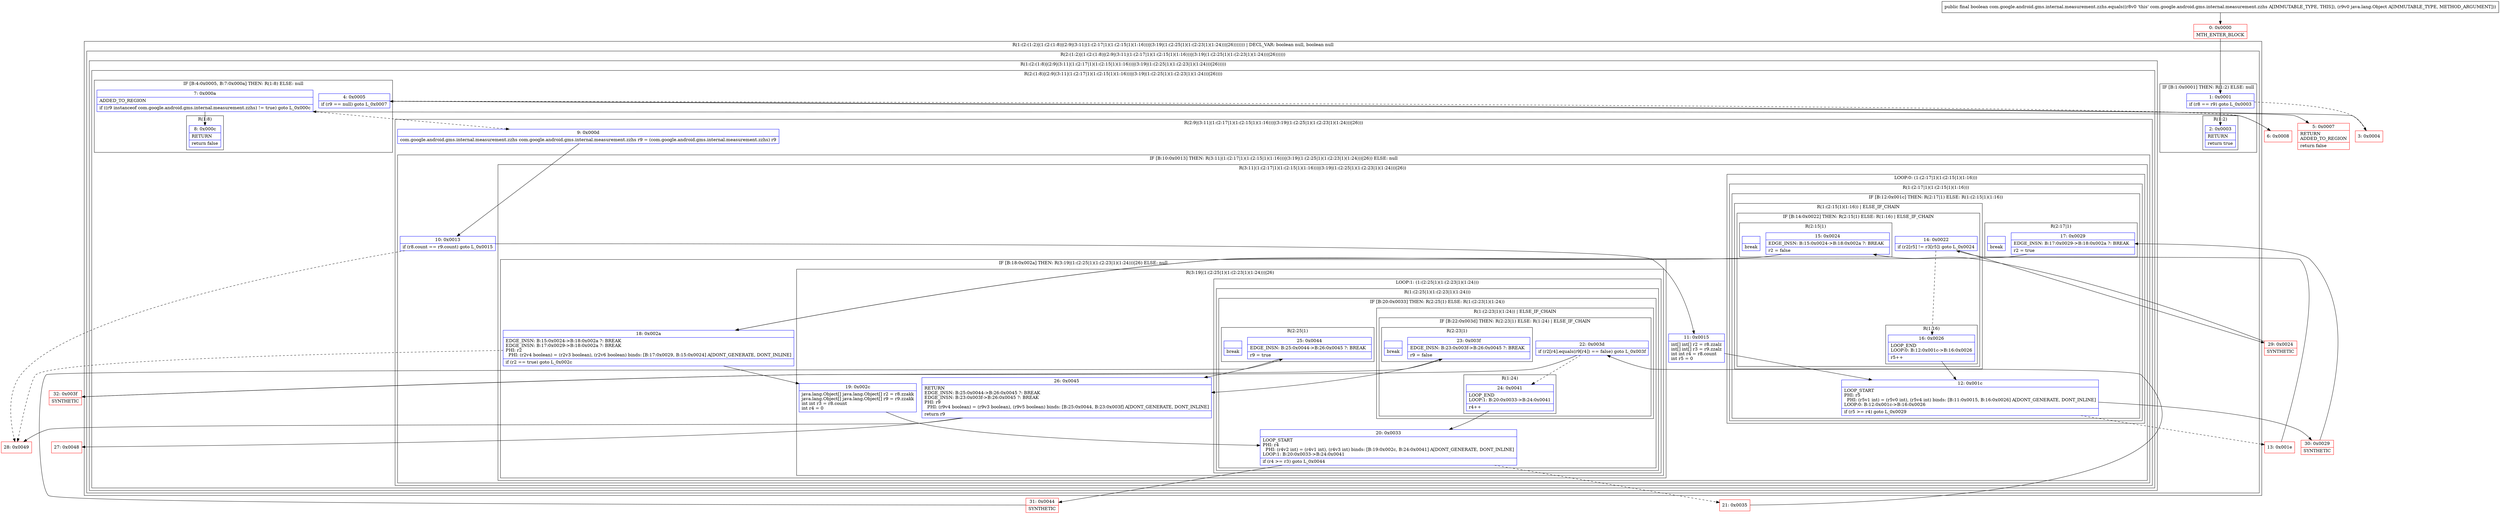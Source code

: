 digraph "CFG forcom.google.android.gms.internal.measurement.zzhs.equals(Ljava\/lang\/Object;)Z" {
subgraph cluster_Region_1270273256 {
label = "R(1:(2:(1:2)|(1:(2:(1:8)|(2:9|(3:11|(1:(2:17|1)(1:(2:15|1)(1:16)))|(3:19|(1:(2:25|1)(1:(2:23|1)(1:24)))|26))))))) | DECL_VAR: boolean null, boolean null\l";
node [shape=record,color=blue];
subgraph cluster_Region_903893403 {
label = "R(2:(1:2)|(1:(2:(1:8)|(2:9|(3:11|(1:(2:17|1)(1:(2:15|1)(1:16)))|(3:19|(1:(2:25|1)(1:(2:23|1)(1:24)))|26))))))";
node [shape=record,color=blue];
subgraph cluster_IfRegion_625102207 {
label = "IF [B:1:0x0001] THEN: R(1:2) ELSE: null";
node [shape=record,color=blue];
Node_1 [shape=record,label="{1\:\ 0x0001|if (r8 == r9) goto L_0x0003\l}"];
subgraph cluster_Region_698970882 {
label = "R(1:2)";
node [shape=record,color=blue];
Node_2 [shape=record,label="{2\:\ 0x0003|RETURN\l|return true\l}"];
}
}
subgraph cluster_Region_1422259019 {
label = "R(1:(2:(1:8)|(2:9|(3:11|(1:(2:17|1)(1:(2:15|1)(1:16)))|(3:19|(1:(2:25|1)(1:(2:23|1)(1:24)))|26)))))";
node [shape=record,color=blue];
subgraph cluster_Region_1671306433 {
label = "R(2:(1:8)|(2:9|(3:11|(1:(2:17|1)(1:(2:15|1)(1:16)))|(3:19|(1:(2:25|1)(1:(2:23|1)(1:24)))|26))))";
node [shape=record,color=blue];
subgraph cluster_IfRegion_1409322104 {
label = "IF [B:4:0x0005, B:7:0x000a] THEN: R(1:8) ELSE: null";
node [shape=record,color=blue];
Node_4 [shape=record,label="{4\:\ 0x0005|if (r9 == null) goto L_0x0007\l}"];
Node_7 [shape=record,label="{7\:\ 0x000a|ADDED_TO_REGION\l|if ((r9 instanceof com.google.android.gms.internal.measurement.zzhs) != true) goto L_0x000c\l}"];
subgraph cluster_Region_911459481 {
label = "R(1:8)";
node [shape=record,color=blue];
Node_8 [shape=record,label="{8\:\ 0x000c|RETURN\l|return false\l}"];
}
}
subgraph cluster_Region_738011280 {
label = "R(2:9|(3:11|(1:(2:17|1)(1:(2:15|1)(1:16)))|(3:19|(1:(2:25|1)(1:(2:23|1)(1:24)))|26)))";
node [shape=record,color=blue];
Node_9 [shape=record,label="{9\:\ 0x000d|com.google.android.gms.internal.measurement.zzhs com.google.android.gms.internal.measurement.zzhs r9 = (com.google.android.gms.internal.measurement.zzhs) r9\l}"];
subgraph cluster_IfRegion_1067417032 {
label = "IF [B:10:0x0013] THEN: R(3:11|(1:(2:17|1)(1:(2:15|1)(1:16)))|(3:19|(1:(2:25|1)(1:(2:23|1)(1:24)))|26)) ELSE: null";
node [shape=record,color=blue];
Node_10 [shape=record,label="{10\:\ 0x0013|if (r8.count == r9.count) goto L_0x0015\l}"];
subgraph cluster_Region_232165641 {
label = "R(3:11|(1:(2:17|1)(1:(2:15|1)(1:16)))|(3:19|(1:(2:25|1)(1:(2:23|1)(1:24)))|26))";
node [shape=record,color=blue];
Node_11 [shape=record,label="{11\:\ 0x0015|int[] int[] r2 = r8.zzalz\lint[] int[] r3 = r9.zzalz\lint int r4 = r8.count\lint r5 = 0\l}"];
subgraph cluster_LoopRegion_1299654323 {
label = "LOOP:0: (1:(2:17|1)(1:(2:15|1)(1:16)))";
node [shape=record,color=blue];
subgraph cluster_Region_1587303368 {
label = "R(1:(2:17|1)(1:(2:15|1)(1:16)))";
node [shape=record,color=blue];
subgraph cluster_IfRegion_966771259 {
label = "IF [B:12:0x001c] THEN: R(2:17|1) ELSE: R(1:(2:15|1)(1:16))";
node [shape=record,color=blue];
Node_12 [shape=record,label="{12\:\ 0x001c|LOOP_START\lPHI: r5 \l  PHI: (r5v1 int) = (r5v0 int), (r5v4 int) binds: [B:11:0x0015, B:16:0x0026] A[DONT_GENERATE, DONT_INLINE]\lLOOP:0: B:12:0x001c\-\>B:16:0x0026\l|if (r5 \>= r4) goto L_0x0029\l}"];
subgraph cluster_Region_866607521 {
label = "R(2:17|1)";
node [shape=record,color=blue];
Node_17 [shape=record,label="{17\:\ 0x0029|EDGE_INSN: B:17:0x0029\-\>B:18:0x002a ?: BREAK  \l|r2 = true\l}"];
Node_InsnContainer_237991727 [shape=record,label="{|break\l}"];
}
subgraph cluster_Region_644881791 {
label = "R(1:(2:15|1)(1:16)) | ELSE_IF_CHAIN\l";
node [shape=record,color=blue];
subgraph cluster_IfRegion_2108330363 {
label = "IF [B:14:0x0022] THEN: R(2:15|1) ELSE: R(1:16) | ELSE_IF_CHAIN\l";
node [shape=record,color=blue];
Node_14 [shape=record,label="{14\:\ 0x0022|if (r2[r5] != r3[r5]) goto L_0x0024\l}"];
subgraph cluster_Region_439291879 {
label = "R(2:15|1)";
node [shape=record,color=blue];
Node_15 [shape=record,label="{15\:\ 0x0024|EDGE_INSN: B:15:0x0024\-\>B:18:0x002a ?: BREAK  \l|r2 = false\l}"];
Node_InsnContainer_1380382140 [shape=record,label="{|break\l}"];
}
subgraph cluster_Region_7885528 {
label = "R(1:16)";
node [shape=record,color=blue];
Node_16 [shape=record,label="{16\:\ 0x0026|LOOP_END\lLOOP:0: B:12:0x001c\-\>B:16:0x0026\l|r5++\l}"];
}
}
}
}
}
}
subgraph cluster_IfRegion_1861811759 {
label = "IF [B:18:0x002a] THEN: R(3:19|(1:(2:25|1)(1:(2:23|1)(1:24)))|26) ELSE: null";
node [shape=record,color=blue];
Node_18 [shape=record,label="{18\:\ 0x002a|EDGE_INSN: B:15:0x0024\-\>B:18:0x002a ?: BREAK  \lEDGE_INSN: B:17:0x0029\-\>B:18:0x002a ?: BREAK  \lPHI: r2 \l  PHI: (r2v4 boolean) = (r2v3 boolean), (r2v6 boolean) binds: [B:17:0x0029, B:15:0x0024] A[DONT_GENERATE, DONT_INLINE]\l|if (r2 == true) goto L_0x002c\l}"];
subgraph cluster_Region_1062311849 {
label = "R(3:19|(1:(2:25|1)(1:(2:23|1)(1:24)))|26)";
node [shape=record,color=blue];
Node_19 [shape=record,label="{19\:\ 0x002c|java.lang.Object[] java.lang.Object[] r2 = r8.zzakk\ljava.lang.Object[] java.lang.Object[] r9 = r9.zzakk\lint int r3 = r8.count\lint r4 = 0\l}"];
subgraph cluster_LoopRegion_463170256 {
label = "LOOP:1: (1:(2:25|1)(1:(2:23|1)(1:24)))";
node [shape=record,color=blue];
subgraph cluster_Region_1025902393 {
label = "R(1:(2:25|1)(1:(2:23|1)(1:24)))";
node [shape=record,color=blue];
subgraph cluster_IfRegion_533393269 {
label = "IF [B:20:0x0033] THEN: R(2:25|1) ELSE: R(1:(2:23|1)(1:24))";
node [shape=record,color=blue];
Node_20 [shape=record,label="{20\:\ 0x0033|LOOP_START\lPHI: r4 \l  PHI: (r4v2 int) = (r4v1 int), (r4v3 int) binds: [B:19:0x002c, B:24:0x0041] A[DONT_GENERATE, DONT_INLINE]\lLOOP:1: B:20:0x0033\-\>B:24:0x0041\l|if (r4 \>= r3) goto L_0x0044\l}"];
subgraph cluster_Region_1977240185 {
label = "R(2:25|1)";
node [shape=record,color=blue];
Node_25 [shape=record,label="{25\:\ 0x0044|EDGE_INSN: B:25:0x0044\-\>B:26:0x0045 ?: BREAK  \l|r9 = true\l}"];
Node_InsnContainer_1479077428 [shape=record,label="{|break\l}"];
}
subgraph cluster_Region_1904765592 {
label = "R(1:(2:23|1)(1:24)) | ELSE_IF_CHAIN\l";
node [shape=record,color=blue];
subgraph cluster_IfRegion_1575389315 {
label = "IF [B:22:0x003d] THEN: R(2:23|1) ELSE: R(1:24) | ELSE_IF_CHAIN\l";
node [shape=record,color=blue];
Node_22 [shape=record,label="{22\:\ 0x003d|if (r2[r4].equals(r9[r4]) == false) goto L_0x003f\l}"];
subgraph cluster_Region_479291089 {
label = "R(2:23|1)";
node [shape=record,color=blue];
Node_23 [shape=record,label="{23\:\ 0x003f|EDGE_INSN: B:23:0x003f\-\>B:26:0x0045 ?: BREAK  \l|r9 = false\l}"];
Node_InsnContainer_822432659 [shape=record,label="{|break\l}"];
}
subgraph cluster_Region_392703812 {
label = "R(1:24)";
node [shape=record,color=blue];
Node_24 [shape=record,label="{24\:\ 0x0041|LOOP_END\lLOOP:1: B:20:0x0033\-\>B:24:0x0041\l|r4++\l}"];
}
}
}
}
}
}
Node_26 [shape=record,label="{26\:\ 0x0045|RETURN\lEDGE_INSN: B:25:0x0044\-\>B:26:0x0045 ?: BREAK  \lEDGE_INSN: B:23:0x003f\-\>B:26:0x0045 ?: BREAK  \lPHI: r9 \l  PHI: (r9v4 boolean) = (r9v3 boolean), (r9v5 boolean) binds: [B:25:0x0044, B:23:0x003f] A[DONT_GENERATE, DONT_INLINE]\l|return r9\l}"];
}
}
}
}
}
}
}
}
}
Node_0 [shape=record,color=red,label="{0\:\ 0x0000|MTH_ENTER_BLOCK\l}"];
Node_3 [shape=record,color=red,label="{3\:\ 0x0004}"];
Node_5 [shape=record,color=red,label="{5\:\ 0x0007|RETURN\lADDED_TO_REGION\l|return false\l}"];
Node_6 [shape=record,color=red,label="{6\:\ 0x0008}"];
Node_13 [shape=record,color=red,label="{13\:\ 0x001e}"];
Node_21 [shape=record,color=red,label="{21\:\ 0x0035}"];
Node_27 [shape=record,color=red,label="{27\:\ 0x0048}"];
Node_28 [shape=record,color=red,label="{28\:\ 0x0049}"];
Node_29 [shape=record,color=red,label="{29\:\ 0x0024|SYNTHETIC\l}"];
Node_30 [shape=record,color=red,label="{30\:\ 0x0029|SYNTHETIC\l}"];
Node_31 [shape=record,color=red,label="{31\:\ 0x0044|SYNTHETIC\l}"];
Node_32 [shape=record,color=red,label="{32\:\ 0x003f|SYNTHETIC\l}"];
MethodNode[shape=record,label="{public final boolean com.google.android.gms.internal.measurement.zzhs.equals((r8v0 'this' com.google.android.gms.internal.measurement.zzhs A[IMMUTABLE_TYPE, THIS]), (r9v0 java.lang.Object A[IMMUTABLE_TYPE, METHOD_ARGUMENT])) }"];
MethodNode -> Node_0;
Node_1 -> Node_2;
Node_1 -> Node_3[style=dashed];
Node_4 -> Node_5;
Node_4 -> Node_6[style=dashed];
Node_7 -> Node_8;
Node_7 -> Node_9[style=dashed];
Node_9 -> Node_10;
Node_10 -> Node_11;
Node_10 -> Node_28[style=dashed];
Node_11 -> Node_12;
Node_12 -> Node_13[style=dashed];
Node_12 -> Node_30;
Node_17 -> Node_18;
Node_14 -> Node_16[style=dashed];
Node_14 -> Node_29;
Node_15 -> Node_18;
Node_16 -> Node_12;
Node_18 -> Node_19;
Node_18 -> Node_28[style=dashed];
Node_19 -> Node_20;
Node_20 -> Node_21[style=dashed];
Node_20 -> Node_31;
Node_25 -> Node_26;
Node_22 -> Node_24[style=dashed];
Node_22 -> Node_32;
Node_23 -> Node_26;
Node_24 -> Node_20;
Node_26 -> Node_27;
Node_26 -> Node_28;
Node_0 -> Node_1;
Node_3 -> Node_4;
Node_6 -> Node_7;
Node_13 -> Node_14;
Node_21 -> Node_22;
Node_29 -> Node_15;
Node_30 -> Node_17;
Node_31 -> Node_25;
Node_32 -> Node_23;
}

